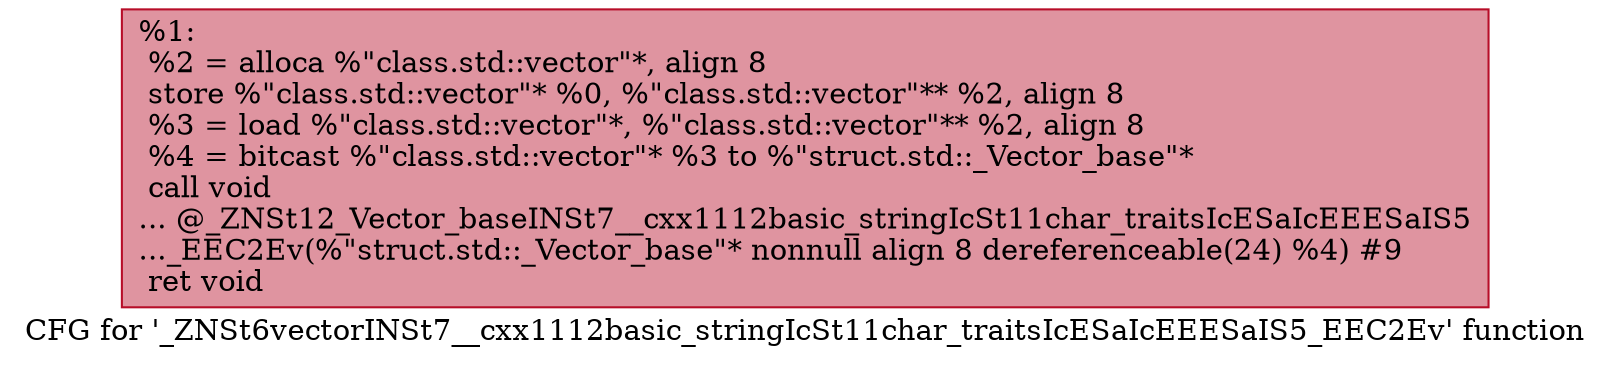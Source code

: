 digraph "CFG for '_ZNSt6vectorINSt7__cxx1112basic_stringIcSt11char_traitsIcESaIcEEESaIS5_EEC2Ev' function" {
	label="CFG for '_ZNSt6vectorINSt7__cxx1112basic_stringIcSt11char_traitsIcESaIcEEESaIS5_EEC2Ev' function";

	Node0x56105d361240 [shape=record,color="#b70d28ff", style=filled, fillcolor="#b70d2870",label="{%1:\l  %2 = alloca %\"class.std::vector\"*, align 8\l  store %\"class.std::vector\"* %0, %\"class.std::vector\"** %2, align 8\l  %3 = load %\"class.std::vector\"*, %\"class.std::vector\"** %2, align 8\l  %4 = bitcast %\"class.std::vector\"* %3 to %\"struct.std::_Vector_base\"*\l  call void\l... @_ZNSt12_Vector_baseINSt7__cxx1112basic_stringIcSt11char_traitsIcESaIcEEESaIS5\l..._EEC2Ev(%\"struct.std::_Vector_base\"* nonnull align 8 dereferenceable(24) %4) #9\l  ret void\l}"];
}
